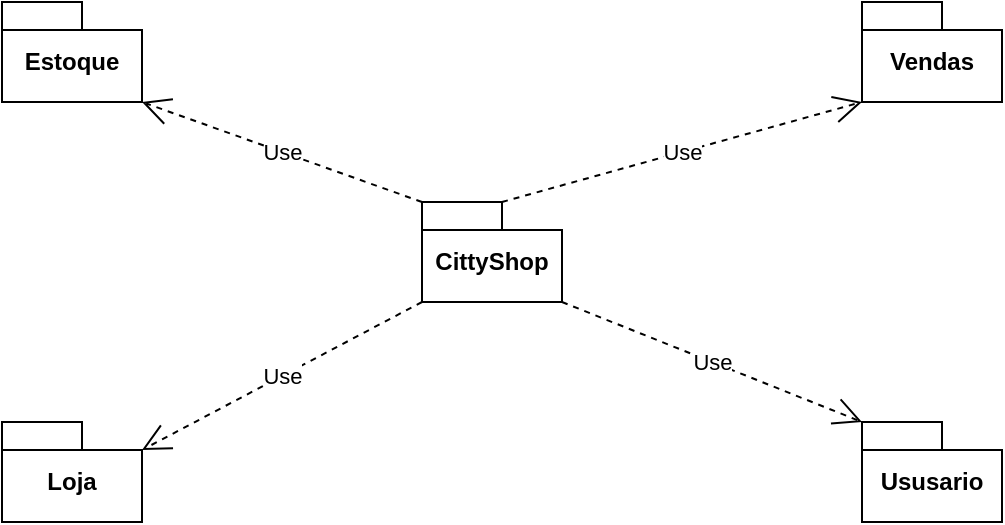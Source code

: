 <mxfile version="24.7.17">
  <diagram name="Page-1" id="YxYy6s-XHNga1MfIN0Pp">
    <mxGraphModel dx="957" dy="483" grid="1" gridSize="10" guides="1" tooltips="1" connect="1" arrows="1" fold="1" page="1" pageScale="1" pageWidth="5000" pageHeight="5000" math="0" shadow="0">
      <root>
        <mxCell id="0" />
        <mxCell id="1" parent="0" />
        <mxCell id="gL8M4owtvY24I_2i-5Fp-1" value="CittyShop" style="shape=folder;fontStyle=1;spacingTop=10;tabWidth=40;tabHeight=14;tabPosition=left;html=1;whiteSpace=wrap;" vertex="1" parent="1">
          <mxGeometry x="690" y="410" width="70" height="50" as="geometry" />
        </mxCell>
        <mxCell id="gL8M4owtvY24I_2i-5Fp-3" value="Ususario" style="shape=folder;fontStyle=1;spacingTop=10;tabWidth=40;tabHeight=14;tabPosition=left;html=1;whiteSpace=wrap;" vertex="1" parent="1">
          <mxGeometry x="910" y="520" width="70" height="50" as="geometry" />
        </mxCell>
        <mxCell id="gL8M4owtvY24I_2i-5Fp-4" value="Vendas" style="shape=folder;fontStyle=1;spacingTop=10;tabWidth=40;tabHeight=14;tabPosition=left;html=1;whiteSpace=wrap;" vertex="1" parent="1">
          <mxGeometry x="910" y="310" width="70" height="50" as="geometry" />
        </mxCell>
        <mxCell id="gL8M4owtvY24I_2i-5Fp-5" value="Estoque" style="shape=folder;fontStyle=1;spacingTop=10;tabWidth=40;tabHeight=14;tabPosition=left;html=1;whiteSpace=wrap;" vertex="1" parent="1">
          <mxGeometry x="480" y="310" width="70" height="50" as="geometry" />
        </mxCell>
        <mxCell id="gL8M4owtvY24I_2i-5Fp-6" value="Loja" style="shape=folder;fontStyle=1;spacingTop=10;tabWidth=40;tabHeight=14;tabPosition=left;html=1;whiteSpace=wrap;" vertex="1" parent="1">
          <mxGeometry x="480" y="520" width="70" height="50" as="geometry" />
        </mxCell>
        <mxCell id="gL8M4owtvY24I_2i-5Fp-9" value="Use" style="endArrow=open;endSize=12;dashed=1;html=1;rounded=0;entryX=0;entryY=0;entryDx=70;entryDy=50;entryPerimeter=0;exitX=0;exitY=0;exitDx=0;exitDy=0;exitPerimeter=0;" edge="1" parent="1" source="gL8M4owtvY24I_2i-5Fp-1" target="gL8M4owtvY24I_2i-5Fp-5">
          <mxGeometry width="160" relative="1" as="geometry">
            <mxPoint x="760" y="440" as="sourcePoint" />
            <mxPoint x="920" y="440" as="targetPoint" />
          </mxGeometry>
        </mxCell>
        <mxCell id="gL8M4owtvY24I_2i-5Fp-10" value="Use" style="endArrow=open;endSize=12;dashed=1;html=1;rounded=0;entryX=0;entryY=0;entryDx=0;entryDy=0;entryPerimeter=0;exitX=0;exitY=0;exitDx=70;exitDy=50;exitPerimeter=0;" edge="1" parent="1" source="gL8M4owtvY24I_2i-5Fp-1" target="gL8M4owtvY24I_2i-5Fp-3">
          <mxGeometry width="160" relative="1" as="geometry">
            <mxPoint x="710" y="420" as="sourcePoint" />
            <mxPoint x="560" y="370" as="targetPoint" />
          </mxGeometry>
        </mxCell>
        <mxCell id="gL8M4owtvY24I_2i-5Fp-11" value="Use" style="endArrow=open;endSize=12;dashed=1;html=1;rounded=0;entryX=0;entryY=0;entryDx=0;entryDy=50;entryPerimeter=0;exitX=0;exitY=0;exitDx=40;exitDy=0;exitPerimeter=0;" edge="1" parent="1" source="gL8M4owtvY24I_2i-5Fp-1" target="gL8M4owtvY24I_2i-5Fp-4">
          <mxGeometry width="160" relative="1" as="geometry">
            <mxPoint x="720" y="430" as="sourcePoint" />
            <mxPoint x="570" y="380" as="targetPoint" />
          </mxGeometry>
        </mxCell>
        <mxCell id="gL8M4owtvY24I_2i-5Fp-12" value="Use" style="endArrow=open;endSize=12;dashed=1;html=1;rounded=0;entryX=0;entryY=0;entryDx=70;entryDy=14;entryPerimeter=0;exitX=0;exitY=0;exitDx=0;exitDy=50;exitPerimeter=0;" edge="1" parent="1" source="gL8M4owtvY24I_2i-5Fp-1" target="gL8M4owtvY24I_2i-5Fp-6">
          <mxGeometry width="160" relative="1" as="geometry">
            <mxPoint x="730" y="440" as="sourcePoint" />
            <mxPoint x="580" y="390" as="targetPoint" />
          </mxGeometry>
        </mxCell>
      </root>
    </mxGraphModel>
  </diagram>
</mxfile>
